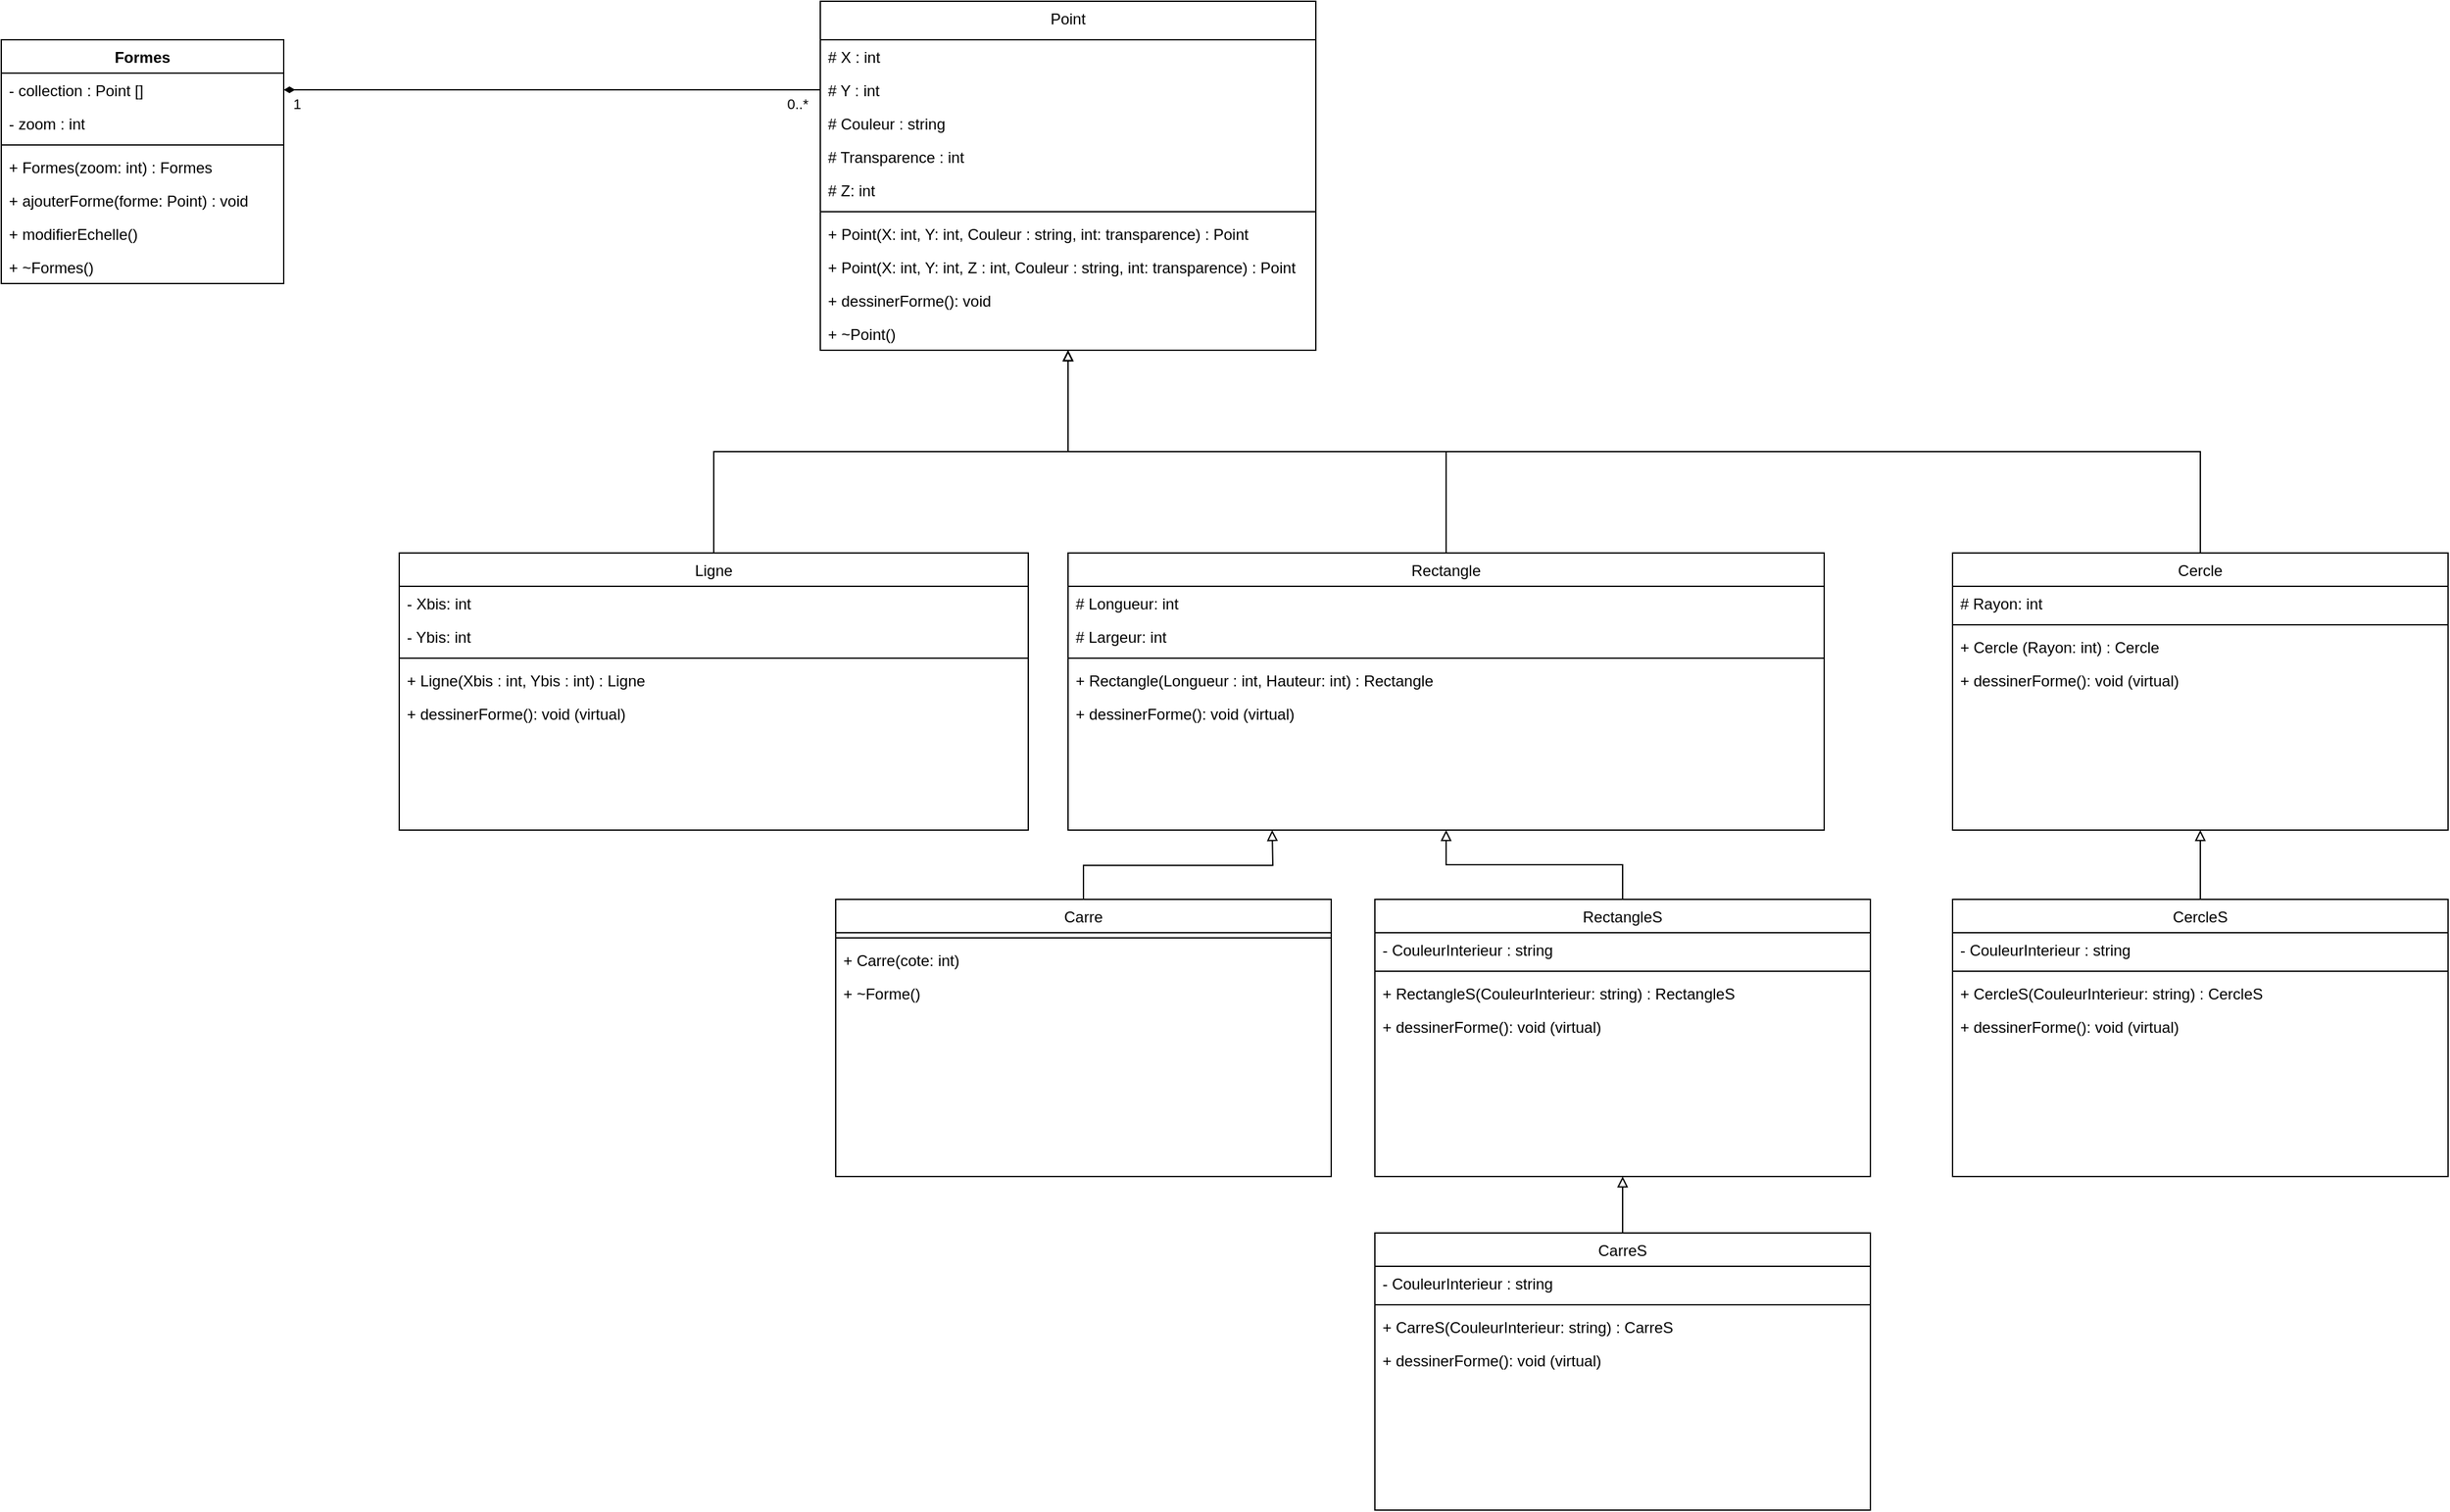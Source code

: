 <mxfile version="24.7.16">
  <diagram id="C5RBs43oDa-KdzZeNtuy" name="Page-1">
    <mxGraphModel dx="4300" dy="3968" grid="1" gridSize="10" guides="1" tooltips="1" connect="1" arrows="1" fold="1" page="1" pageScale="1" pageWidth="827" pageHeight="1169" math="0" shadow="0">
      <root>
        <mxCell id="WIyWlLk6GJQsqaUBKTNV-0" />
        <mxCell id="WIyWlLk6GJQsqaUBKTNV-1" parent="WIyWlLk6GJQsqaUBKTNV-0" />
        <mxCell id="zkfFHV4jXpPFQw0GAbJ--17" value="Point" style="swimlane;fontStyle=0;align=center;verticalAlign=top;childLayout=stackLayout;horizontal=1;startSize=30;horizontalStack=0;resizeParent=1;resizeLast=0;collapsible=1;marginBottom=0;rounded=0;shadow=0;strokeWidth=1;" parent="WIyWlLk6GJQsqaUBKTNV-1" vertex="1">
          <mxGeometry x="28" y="-1310" width="386" height="272" as="geometry">
            <mxRectangle x="550" y="140" width="160" height="26" as="alternateBounds" />
          </mxGeometry>
        </mxCell>
        <mxCell id="zkfFHV4jXpPFQw0GAbJ--18" value="# X : int" style="text;align=left;verticalAlign=top;spacingLeft=4;spacingRight=4;overflow=hidden;rotatable=0;points=[[0,0.5],[1,0.5]];portConstraint=eastwest;" parent="zkfFHV4jXpPFQw0GAbJ--17" vertex="1">
          <mxGeometry y="30" width="386" height="26" as="geometry" />
        </mxCell>
        <mxCell id="zkfFHV4jXpPFQw0GAbJ--19" value="# Y : int" style="text;align=left;verticalAlign=top;spacingLeft=4;spacingRight=4;overflow=hidden;rotatable=0;points=[[0,0.5],[1,0.5]];portConstraint=eastwest;rounded=0;shadow=0;html=0;" parent="zkfFHV4jXpPFQw0GAbJ--17" vertex="1">
          <mxGeometry y="56" width="386" height="26" as="geometry" />
        </mxCell>
        <mxCell id="zkfFHV4jXpPFQw0GAbJ--20" value="# Couleur : string" style="text;align=left;verticalAlign=top;spacingLeft=4;spacingRight=4;overflow=hidden;rotatable=0;points=[[0,0.5],[1,0.5]];portConstraint=eastwest;rounded=0;shadow=0;html=0;" parent="zkfFHV4jXpPFQw0GAbJ--17" vertex="1">
          <mxGeometry y="82" width="386" height="26" as="geometry" />
        </mxCell>
        <mxCell id="zkfFHV4jXpPFQw0GAbJ--21" value="# Transparence : int" style="text;align=left;verticalAlign=top;spacingLeft=4;spacingRight=4;overflow=hidden;rotatable=0;points=[[0,0.5],[1,0.5]];portConstraint=eastwest;rounded=0;shadow=0;html=0;" parent="zkfFHV4jXpPFQw0GAbJ--17" vertex="1">
          <mxGeometry y="108" width="386" height="26" as="geometry" />
        </mxCell>
        <mxCell id="fzu_0rbHsVR7w9InkTTL-70" value="# Z: int" style="text;align=left;verticalAlign=top;spacingLeft=4;spacingRight=4;overflow=hidden;rotatable=0;points=[[0,0.5],[1,0.5]];portConstraint=eastwest;rounded=0;shadow=0;html=0;" parent="zkfFHV4jXpPFQw0GAbJ--17" vertex="1">
          <mxGeometry y="134" width="386" height="26" as="geometry" />
        </mxCell>
        <mxCell id="zkfFHV4jXpPFQw0GAbJ--23" value="" style="line;html=1;strokeWidth=1;align=left;verticalAlign=middle;spacingTop=-1;spacingLeft=3;spacingRight=3;rotatable=0;labelPosition=right;points=[];portConstraint=eastwest;" parent="zkfFHV4jXpPFQw0GAbJ--17" vertex="1">
          <mxGeometry y="160" width="386" height="8" as="geometry" />
        </mxCell>
        <mxCell id="zkfFHV4jXpPFQw0GAbJ--24" value="+ Point(X: int, Y: int, Couleur : string, int: transparence) : Point" style="text;align=left;verticalAlign=top;spacingLeft=4;spacingRight=4;overflow=hidden;rotatable=0;points=[[0,0.5],[1,0.5]];portConstraint=eastwest;" parent="zkfFHV4jXpPFQw0GAbJ--17" vertex="1">
          <mxGeometry y="168" width="386" height="26" as="geometry" />
        </mxCell>
        <mxCell id="fzu_0rbHsVR7w9InkTTL-71" value="+ Point(X: int, Y: int, Z : int, Couleur : string, int: transparence) : Point" style="text;align=left;verticalAlign=top;spacingLeft=4;spacingRight=4;overflow=hidden;rotatable=0;points=[[0,0.5],[1,0.5]];portConstraint=eastwest;" parent="zkfFHV4jXpPFQw0GAbJ--17" vertex="1">
          <mxGeometry y="194" width="386" height="26" as="geometry" />
        </mxCell>
        <mxCell id="1MLzDRWKxAswZFtCU_EX-2" value="+ dessinerForme(): void" style="text;align=left;verticalAlign=top;spacingLeft=4;spacingRight=4;overflow=hidden;rotatable=0;points=[[0,0.5],[1,0.5]];portConstraint=eastwest;" parent="zkfFHV4jXpPFQw0GAbJ--17" vertex="1">
          <mxGeometry y="220" width="386" height="26" as="geometry" />
        </mxCell>
        <mxCell id="zkfFHV4jXpPFQw0GAbJ--25" value="+ ~Point()" style="text;align=left;verticalAlign=top;spacingLeft=4;spacingRight=4;overflow=hidden;rotatable=0;points=[[0,0.5],[1,0.5]];portConstraint=eastwest;" parent="zkfFHV4jXpPFQw0GAbJ--17" vertex="1">
          <mxGeometry y="246" width="386" height="26" as="geometry" />
        </mxCell>
        <mxCell id="fzu_0rbHsVR7w9InkTTL-94" style="edgeStyle=orthogonalEdgeStyle;rounded=0;orthogonalLoop=1;jettySize=auto;html=1;exitX=0.5;exitY=0;exitDx=0;exitDy=0;entryX=0.5;entryY=1;entryDx=0;entryDy=0;endArrow=block;endFill=0;" parent="WIyWlLk6GJQsqaUBKTNV-1" source="fzu_0rbHsVR7w9InkTTL-8" target="zkfFHV4jXpPFQw0GAbJ--17" edge="1">
          <mxGeometry relative="1" as="geometry" />
        </mxCell>
        <mxCell id="fzu_0rbHsVR7w9InkTTL-8" value="Ligne" style="swimlane;fontStyle=0;align=center;verticalAlign=top;childLayout=stackLayout;horizontal=1;startSize=26;horizontalStack=0;resizeParent=1;resizeLast=0;collapsible=1;marginBottom=0;rounded=0;shadow=0;strokeWidth=1;" parent="WIyWlLk6GJQsqaUBKTNV-1" vertex="1">
          <mxGeometry x="-300" y="-880" width="490" height="216" as="geometry">
            <mxRectangle x="550" y="140" width="160" height="26" as="alternateBounds" />
          </mxGeometry>
        </mxCell>
        <mxCell id="fzu_0rbHsVR7w9InkTTL-75" value="- Xbis: int" style="text;align=left;verticalAlign=top;spacingLeft=4;spacingRight=4;overflow=hidden;rotatable=0;points=[[0,0.5],[1,0.5]];portConstraint=eastwest;rounded=0;shadow=0;html=0;" parent="fzu_0rbHsVR7w9InkTTL-8" vertex="1">
          <mxGeometry y="26" width="490" height="26" as="geometry" />
        </mxCell>
        <mxCell id="fzu_0rbHsVR7w9InkTTL-76" value="- Ybis: int" style="text;align=left;verticalAlign=top;spacingLeft=4;spacingRight=4;overflow=hidden;rotatable=0;points=[[0,0.5],[1,0.5]];portConstraint=eastwest;rounded=0;shadow=0;html=0;" parent="fzu_0rbHsVR7w9InkTTL-8" vertex="1">
          <mxGeometry y="52" width="490" height="26" as="geometry" />
        </mxCell>
        <mxCell id="fzu_0rbHsVR7w9InkTTL-13" value="" style="line;html=1;strokeWidth=1;align=left;verticalAlign=middle;spacingTop=-1;spacingLeft=3;spacingRight=3;rotatable=0;labelPosition=right;points=[];portConstraint=eastwest;" parent="fzu_0rbHsVR7w9InkTTL-8" vertex="1">
          <mxGeometry y="78" width="490" height="8" as="geometry" />
        </mxCell>
        <mxCell id="fzu_0rbHsVR7w9InkTTL-73" value="+ Ligne(Xbis : int, Ybis : int) : Ligne" style="text;align=left;verticalAlign=top;spacingLeft=4;spacingRight=4;overflow=hidden;rotatable=0;points=[[0,0.5],[1,0.5]];portConstraint=eastwest;" parent="fzu_0rbHsVR7w9InkTTL-8" vertex="1">
          <mxGeometry y="86" width="490" height="26" as="geometry" />
        </mxCell>
        <mxCell id="1MLzDRWKxAswZFtCU_EX-3" value="+ dessinerForme(): void (virtual)" style="text;align=left;verticalAlign=top;spacingLeft=4;spacingRight=4;overflow=hidden;rotatable=0;points=[[0,0.5],[1,0.5]];portConstraint=eastwest;" parent="fzu_0rbHsVR7w9InkTTL-8" vertex="1">
          <mxGeometry y="112" width="490" height="26" as="geometry" />
        </mxCell>
        <mxCell id="fzu_0rbHsVR7w9InkTTL-95" style="edgeStyle=orthogonalEdgeStyle;rounded=0;orthogonalLoop=1;jettySize=auto;html=1;exitX=0.5;exitY=0;exitDx=0;exitDy=0;entryX=0.5;entryY=1;entryDx=0;entryDy=0;endArrow=block;endFill=0;" parent="WIyWlLk6GJQsqaUBKTNV-1" source="fzu_0rbHsVR7w9InkTTL-16" target="zkfFHV4jXpPFQw0GAbJ--17" edge="1">
          <mxGeometry relative="1" as="geometry" />
        </mxCell>
        <mxCell id="fzu_0rbHsVR7w9InkTTL-16" value="Rectangle" style="swimlane;fontStyle=0;align=center;verticalAlign=top;childLayout=stackLayout;horizontal=1;startSize=26;horizontalStack=0;resizeParent=1;resizeLast=0;collapsible=1;marginBottom=0;rounded=0;shadow=0;strokeWidth=1;" parent="WIyWlLk6GJQsqaUBKTNV-1" vertex="1">
          <mxGeometry x="221" y="-880" width="589" height="216" as="geometry">
            <mxRectangle x="550" y="140" width="160" height="26" as="alternateBounds" />
          </mxGeometry>
        </mxCell>
        <mxCell id="fzu_0rbHsVR7w9InkTTL-77" value="# Longueur: int" style="text;align=left;verticalAlign=top;spacingLeft=4;spacingRight=4;overflow=hidden;rotatable=0;points=[[0,0.5],[1,0.5]];portConstraint=eastwest;rounded=0;shadow=0;html=0;" parent="fzu_0rbHsVR7w9InkTTL-16" vertex="1">
          <mxGeometry y="26" width="589" height="26" as="geometry" />
        </mxCell>
        <mxCell id="fzu_0rbHsVR7w9InkTTL-78" value="# Largeur: int" style="text;align=left;verticalAlign=top;spacingLeft=4;spacingRight=4;overflow=hidden;rotatable=0;points=[[0,0.5],[1,0.5]];portConstraint=eastwest;rounded=0;shadow=0;html=0;" parent="fzu_0rbHsVR7w9InkTTL-16" vertex="1">
          <mxGeometry y="52" width="589" height="26" as="geometry" />
        </mxCell>
        <mxCell id="fzu_0rbHsVR7w9InkTTL-21" value="" style="line;html=1;strokeWidth=1;align=left;verticalAlign=middle;spacingTop=-1;spacingLeft=3;spacingRight=3;rotatable=0;labelPosition=right;points=[];portConstraint=eastwest;" parent="fzu_0rbHsVR7w9InkTTL-16" vertex="1">
          <mxGeometry y="78" width="589" height="8" as="geometry" />
        </mxCell>
        <mxCell id="fzu_0rbHsVR7w9InkTTL-74" value="+ Rectangle(Longueur : int, Hauteur: int) : Rectangle" style="text;align=left;verticalAlign=top;spacingLeft=4;spacingRight=4;overflow=hidden;rotatable=0;points=[[0,0.5],[1,0.5]];portConstraint=eastwest;" parent="fzu_0rbHsVR7w9InkTTL-16" vertex="1">
          <mxGeometry y="86" width="589" height="26" as="geometry" />
        </mxCell>
        <mxCell id="1MLzDRWKxAswZFtCU_EX-4" value="+ dessinerForme(): void (virtual)" style="text;align=left;verticalAlign=top;spacingLeft=4;spacingRight=4;overflow=hidden;rotatable=0;points=[[0,0.5],[1,0.5]];portConstraint=eastwest;" parent="fzu_0rbHsVR7w9InkTTL-16" vertex="1">
          <mxGeometry y="112" width="589" height="26" as="geometry" />
        </mxCell>
        <mxCell id="fzu_0rbHsVR7w9InkTTL-68" style="edgeStyle=orthogonalEdgeStyle;rounded=0;orthogonalLoop=1;jettySize=auto;html=1;exitX=0.5;exitY=0;exitDx=0;exitDy=0;entryX=0.5;entryY=1;entryDx=0;entryDy=0;endArrow=block;endFill=0;" parent="WIyWlLk6GJQsqaUBKTNV-1" source="fzu_0rbHsVR7w9InkTTL-32" target="zkfFHV4jXpPFQw0GAbJ--17" edge="1">
          <mxGeometry relative="1" as="geometry" />
        </mxCell>
        <mxCell id="fzu_0rbHsVR7w9InkTTL-32" value="Cercle" style="swimlane;fontStyle=0;align=center;verticalAlign=top;childLayout=stackLayout;horizontal=1;startSize=26;horizontalStack=0;resizeParent=1;resizeLast=0;collapsible=1;marginBottom=0;rounded=0;shadow=0;strokeWidth=1;" parent="WIyWlLk6GJQsqaUBKTNV-1" vertex="1">
          <mxGeometry x="910" y="-880" width="386" height="216" as="geometry">
            <mxRectangle x="550" y="140" width="160" height="26" as="alternateBounds" />
          </mxGeometry>
        </mxCell>
        <mxCell id="fzu_0rbHsVR7w9InkTTL-79" value="# Rayon: int" style="text;align=left;verticalAlign=top;spacingLeft=4;spacingRight=4;overflow=hidden;rotatable=0;points=[[0,0.5],[1,0.5]];portConstraint=eastwest;rounded=0;shadow=0;html=0;" parent="fzu_0rbHsVR7w9InkTTL-32" vertex="1">
          <mxGeometry y="26" width="386" height="26" as="geometry" />
        </mxCell>
        <mxCell id="fzu_0rbHsVR7w9InkTTL-37" value="" style="line;html=1;strokeWidth=1;align=left;verticalAlign=middle;spacingTop=-1;spacingLeft=3;spacingRight=3;rotatable=0;labelPosition=right;points=[];portConstraint=eastwest;" parent="fzu_0rbHsVR7w9InkTTL-32" vertex="1">
          <mxGeometry y="52" width="386" height="8" as="geometry" />
        </mxCell>
        <mxCell id="fzu_0rbHsVR7w9InkTTL-38" value="+ Cercle (Rayon: int) : Cercle" style="text;align=left;verticalAlign=top;spacingLeft=4;spacingRight=4;overflow=hidden;rotatable=0;points=[[0,0.5],[1,0.5]];portConstraint=eastwest;" parent="fzu_0rbHsVR7w9InkTTL-32" vertex="1">
          <mxGeometry y="60" width="386" height="26" as="geometry" />
        </mxCell>
        <mxCell id="1MLzDRWKxAswZFtCU_EX-5" value="+ dessinerForme(): void (virtual)" style="text;align=left;verticalAlign=top;spacingLeft=4;spacingRight=4;overflow=hidden;rotatable=0;points=[[0,0.5],[1,0.5]];portConstraint=eastwest;" parent="fzu_0rbHsVR7w9InkTTL-32" vertex="1">
          <mxGeometry y="86" width="386" height="26" as="geometry" />
        </mxCell>
        <mxCell id="fzu_0rbHsVR7w9InkTTL-82" style="edgeStyle=orthogonalEdgeStyle;rounded=0;orthogonalLoop=1;jettySize=auto;html=1;exitX=0.5;exitY=0;exitDx=0;exitDy=0;entryX=0.5;entryY=1;entryDx=0;entryDy=0;endArrow=block;endFill=0;" parent="WIyWlLk6GJQsqaUBKTNV-1" source="fzu_0rbHsVR7w9InkTTL-40" target="fzu_0rbHsVR7w9InkTTL-32" edge="1">
          <mxGeometry relative="1" as="geometry" />
        </mxCell>
        <mxCell id="fzu_0rbHsVR7w9InkTTL-40" value="CercleS" style="swimlane;fontStyle=0;align=center;verticalAlign=top;childLayout=stackLayout;horizontal=1;startSize=26;horizontalStack=0;resizeParent=1;resizeLast=0;collapsible=1;marginBottom=0;rounded=0;shadow=0;strokeWidth=1;" parent="WIyWlLk6GJQsqaUBKTNV-1" vertex="1">
          <mxGeometry x="910" y="-610" width="386" height="216" as="geometry">
            <mxRectangle x="550" y="140" width="160" height="26" as="alternateBounds" />
          </mxGeometry>
        </mxCell>
        <mxCell id="fzu_0rbHsVR7w9InkTTL-41" value="- CouleurInterieur : string" style="text;align=left;verticalAlign=top;spacingLeft=4;spacingRight=4;overflow=hidden;rotatable=0;points=[[0,0.5],[1,0.5]];portConstraint=eastwest;" parent="fzu_0rbHsVR7w9InkTTL-40" vertex="1">
          <mxGeometry y="26" width="386" height="26" as="geometry" />
        </mxCell>
        <mxCell id="fzu_0rbHsVR7w9InkTTL-45" value="" style="line;html=1;strokeWidth=1;align=left;verticalAlign=middle;spacingTop=-1;spacingLeft=3;spacingRight=3;rotatable=0;labelPosition=right;points=[];portConstraint=eastwest;" parent="fzu_0rbHsVR7w9InkTTL-40" vertex="1">
          <mxGeometry y="52" width="386" height="8" as="geometry" />
        </mxCell>
        <mxCell id="fzu_0rbHsVR7w9InkTTL-46" value="+ CercleS(CouleurInterieur: string) : CercleS" style="text;align=left;verticalAlign=top;spacingLeft=4;spacingRight=4;overflow=hidden;rotatable=0;points=[[0,0.5],[1,0.5]];portConstraint=eastwest;" parent="fzu_0rbHsVR7w9InkTTL-40" vertex="1">
          <mxGeometry y="60" width="386" height="26" as="geometry" />
        </mxCell>
        <mxCell id="1MLzDRWKxAswZFtCU_EX-7" value="+ dessinerForme(): void (virtual)" style="text;align=left;verticalAlign=top;spacingLeft=4;spacingRight=4;overflow=hidden;rotatable=0;points=[[0,0.5],[1,0.5]];portConstraint=eastwest;" parent="fzu_0rbHsVR7w9InkTTL-40" vertex="1">
          <mxGeometry y="86" width="386" height="26" as="geometry" />
        </mxCell>
        <mxCell id="fzu_0rbHsVR7w9InkTTL-81" style="edgeStyle=orthogonalEdgeStyle;rounded=0;orthogonalLoop=1;jettySize=auto;html=1;exitX=0.5;exitY=0;exitDx=0;exitDy=0;entryX=0.5;entryY=1;entryDx=0;entryDy=0;endArrow=block;endFill=0;" parent="WIyWlLk6GJQsqaUBKTNV-1" source="fzu_0rbHsVR7w9InkTTL-48" target="fzu_0rbHsVR7w9InkTTL-16" edge="1">
          <mxGeometry relative="1" as="geometry" />
        </mxCell>
        <mxCell id="fzu_0rbHsVR7w9InkTTL-48" value="RectangleS" style="swimlane;fontStyle=0;align=center;verticalAlign=top;childLayout=stackLayout;horizontal=1;startSize=26;horizontalStack=0;resizeParent=1;resizeLast=0;collapsible=1;marginBottom=0;rounded=0;shadow=0;strokeWidth=1;" parent="WIyWlLk6GJQsqaUBKTNV-1" vertex="1">
          <mxGeometry x="460" y="-610" width="386" height="216" as="geometry">
            <mxRectangle x="550" y="140" width="160" height="26" as="alternateBounds" />
          </mxGeometry>
        </mxCell>
        <mxCell id="fzu_0rbHsVR7w9InkTTL-52" value="- CouleurInterieur : string" style="text;align=left;verticalAlign=top;spacingLeft=4;spacingRight=4;overflow=hidden;rotatable=0;points=[[0,0.5],[1,0.5]];portConstraint=eastwest;rounded=0;shadow=0;html=0;" parent="fzu_0rbHsVR7w9InkTTL-48" vertex="1">
          <mxGeometry y="26" width="386" height="26" as="geometry" />
        </mxCell>
        <mxCell id="fzu_0rbHsVR7w9InkTTL-53" value="" style="line;html=1;strokeWidth=1;align=left;verticalAlign=middle;spacingTop=-1;spacingLeft=3;spacingRight=3;rotatable=0;labelPosition=right;points=[];portConstraint=eastwest;" parent="fzu_0rbHsVR7w9InkTTL-48" vertex="1">
          <mxGeometry y="52" width="386" height="8" as="geometry" />
        </mxCell>
        <mxCell id="fzu_0rbHsVR7w9InkTTL-54" value="+ RectangleS(CouleurInterieur: string) : RectangleS" style="text;align=left;verticalAlign=top;spacingLeft=4;spacingRight=4;overflow=hidden;rotatable=0;points=[[0,0.5],[1,0.5]];portConstraint=eastwest;" parent="fzu_0rbHsVR7w9InkTTL-48" vertex="1">
          <mxGeometry y="60" width="386" height="26" as="geometry" />
        </mxCell>
        <mxCell id="1MLzDRWKxAswZFtCU_EX-6" value="+ dessinerForme(): void (virtual)" style="text;align=left;verticalAlign=top;spacingLeft=4;spacingRight=4;overflow=hidden;rotatable=0;points=[[0,0.5],[1,0.5]];portConstraint=eastwest;" parent="fzu_0rbHsVR7w9InkTTL-48" vertex="1">
          <mxGeometry y="86" width="386" height="26" as="geometry" />
        </mxCell>
        <mxCell id="fzu_0rbHsVR7w9InkTTL-85" value="Formes" style="swimlane;fontStyle=1;align=center;verticalAlign=top;childLayout=stackLayout;horizontal=1;startSize=26;horizontalStack=0;resizeParent=1;resizeParentMax=0;resizeLast=0;collapsible=1;marginBottom=0;whiteSpace=wrap;html=1;" parent="WIyWlLk6GJQsqaUBKTNV-1" vertex="1">
          <mxGeometry x="-610" y="-1280" width="220" height="190" as="geometry" />
        </mxCell>
        <mxCell id="fzu_0rbHsVR7w9InkTTL-86" value="- collection : Point []" style="text;strokeColor=none;fillColor=none;align=left;verticalAlign=top;spacingLeft=4;spacingRight=4;overflow=hidden;rotatable=0;points=[[0,0.5],[1,0.5]];portConstraint=eastwest;whiteSpace=wrap;html=1;" parent="fzu_0rbHsVR7w9InkTTL-85" vertex="1">
          <mxGeometry y="26" width="220" height="26" as="geometry" />
        </mxCell>
        <mxCell id="1MLzDRWKxAswZFtCU_EX-0" value="- zoom : int" style="text;strokeColor=none;fillColor=none;align=left;verticalAlign=top;spacingLeft=4;spacingRight=4;overflow=hidden;rotatable=0;points=[[0,0.5],[1,0.5]];portConstraint=eastwest;whiteSpace=wrap;html=1;" parent="fzu_0rbHsVR7w9InkTTL-85" vertex="1">
          <mxGeometry y="52" width="220" height="26" as="geometry" />
        </mxCell>
        <mxCell id="fzu_0rbHsVR7w9InkTTL-87" value="" style="line;strokeWidth=1;fillColor=none;align=left;verticalAlign=middle;spacingTop=-1;spacingLeft=3;spacingRight=3;rotatable=0;labelPosition=right;points=[];portConstraint=eastwest;strokeColor=inherit;" parent="fzu_0rbHsVR7w9InkTTL-85" vertex="1">
          <mxGeometry y="78" width="220" height="8" as="geometry" />
        </mxCell>
        <mxCell id="fzu_0rbHsVR7w9InkTTL-88" value="+ Formes(zoom: int) : Formes&lt;div&gt;&lt;br&gt;&lt;/div&gt;" style="text;strokeColor=none;fillColor=none;align=left;verticalAlign=top;spacingLeft=4;spacingRight=4;overflow=hidden;rotatable=0;points=[[0,0.5],[1,0.5]];portConstraint=eastwest;whiteSpace=wrap;html=1;" parent="fzu_0rbHsVR7w9InkTTL-85" vertex="1">
          <mxGeometry y="86" width="220" height="26" as="geometry" />
        </mxCell>
        <mxCell id="fzu_0rbHsVR7w9InkTTL-92" value="&lt;div&gt;+ ajouterForme(forme: Point) : void&lt;/div&gt;" style="text;strokeColor=none;fillColor=none;align=left;verticalAlign=top;spacingLeft=4;spacingRight=4;overflow=hidden;rotatable=0;points=[[0,0.5],[1,0.5]];portConstraint=eastwest;whiteSpace=wrap;html=1;" parent="fzu_0rbHsVR7w9InkTTL-85" vertex="1">
          <mxGeometry y="112" width="220" height="26" as="geometry" />
        </mxCell>
        <mxCell id="1MLzDRWKxAswZFtCU_EX-1" value="&lt;div&gt;+ modifierEchelle()&lt;/div&gt;" style="text;strokeColor=none;fillColor=none;align=left;verticalAlign=top;spacingLeft=4;spacingRight=4;overflow=hidden;rotatable=0;points=[[0,0.5],[1,0.5]];portConstraint=eastwest;whiteSpace=wrap;html=1;" parent="fzu_0rbHsVR7w9InkTTL-85" vertex="1">
          <mxGeometry y="138" width="220" height="26" as="geometry" />
        </mxCell>
        <mxCell id="fzu_0rbHsVR7w9InkTTL-93" value="&lt;div&gt;+ ~Formes()&lt;/div&gt;" style="text;strokeColor=none;fillColor=none;align=left;verticalAlign=top;spacingLeft=4;spacingRight=4;overflow=hidden;rotatable=0;points=[[0,0.5],[1,0.5]];portConstraint=eastwest;whiteSpace=wrap;html=1;" parent="fzu_0rbHsVR7w9InkTTL-85" vertex="1">
          <mxGeometry y="164" width="220" height="26" as="geometry" />
        </mxCell>
        <mxCell id="fzu_0rbHsVR7w9InkTTL-89" style="edgeStyle=orthogonalEdgeStyle;rounded=0;orthogonalLoop=1;jettySize=auto;html=1;exitX=0;exitY=0.5;exitDx=0;exitDy=0;entryX=1;entryY=0.5;entryDx=0;entryDy=0;endArrow=diamondThin;endFill=1;" parent="WIyWlLk6GJQsqaUBKTNV-1" source="zkfFHV4jXpPFQw0GAbJ--19" target="fzu_0rbHsVR7w9InkTTL-86" edge="1">
          <mxGeometry relative="1" as="geometry" />
        </mxCell>
        <mxCell id="fzu_0rbHsVR7w9InkTTL-90" value="1" style="edgeLabel;html=1;align=center;verticalAlign=middle;resizable=0;points=[];" parent="fzu_0rbHsVR7w9InkTTL-89" vertex="1" connectable="0">
          <mxGeometry x="0.858" relative="1" as="geometry">
            <mxPoint x="-20" y="11" as="offset" />
          </mxGeometry>
        </mxCell>
        <mxCell id="fzu_0rbHsVR7w9InkTTL-91" value="0..*" style="edgeLabel;html=1;align=center;verticalAlign=middle;resizable=0;points=[];" parent="fzu_0rbHsVR7w9InkTTL-89" vertex="1" connectable="0">
          <mxGeometry x="0.874" y="-4" relative="1" as="geometry">
            <mxPoint x="373" y="15" as="offset" />
          </mxGeometry>
        </mxCell>
        <mxCell id="1MLzDRWKxAswZFtCU_EX-9" style="edgeStyle=orthogonalEdgeStyle;rounded=0;orthogonalLoop=1;jettySize=auto;html=1;exitX=0.5;exitY=0;exitDx=0;exitDy=0;entryX=0.25;entryY=1;entryDx=0;entryDy=0;endArrow=block;endFill=0;" parent="WIyWlLk6GJQsqaUBKTNV-1" source="1MLzDRWKxAswZFtCU_EX-10" edge="1">
          <mxGeometry relative="1" as="geometry">
            <mxPoint x="380" y="-664" as="targetPoint" />
          </mxGeometry>
        </mxCell>
        <mxCell id="1MLzDRWKxAswZFtCU_EX-10" value="Carre" style="swimlane;fontStyle=0;align=center;verticalAlign=top;childLayout=stackLayout;horizontal=1;startSize=26;horizontalStack=0;resizeParent=1;resizeLast=0;collapsible=1;marginBottom=0;rounded=0;shadow=0;strokeWidth=1;" parent="WIyWlLk6GJQsqaUBKTNV-1" vertex="1">
          <mxGeometry x="40" y="-610" width="386" height="216" as="geometry">
            <mxRectangle x="550" y="140" width="160" height="26" as="alternateBounds" />
          </mxGeometry>
        </mxCell>
        <mxCell id="1MLzDRWKxAswZFtCU_EX-11" value="" style="line;html=1;strokeWidth=1;align=left;verticalAlign=middle;spacingTop=-1;spacingLeft=3;spacingRight=3;rotatable=0;labelPosition=right;points=[];portConstraint=eastwest;" parent="1MLzDRWKxAswZFtCU_EX-10" vertex="1">
          <mxGeometry y="26" width="386" height="8" as="geometry" />
        </mxCell>
        <mxCell id="1MLzDRWKxAswZFtCU_EX-12" value="+ Carre(cote: int)" style="text;align=left;verticalAlign=top;spacingLeft=4;spacingRight=4;overflow=hidden;rotatable=0;points=[[0,0.5],[1,0.5]];portConstraint=eastwest;" parent="1MLzDRWKxAswZFtCU_EX-10" vertex="1">
          <mxGeometry y="34" width="386" height="26" as="geometry" />
        </mxCell>
        <mxCell id="1MLzDRWKxAswZFtCU_EX-13" value="+ ~Forme()" style="text;align=left;verticalAlign=top;spacingLeft=4;spacingRight=4;overflow=hidden;rotatable=0;points=[[0,0.5],[1,0.5]];portConstraint=eastwest;" parent="1MLzDRWKxAswZFtCU_EX-10" vertex="1">
          <mxGeometry y="60" width="386" height="26" as="geometry" />
        </mxCell>
        <mxCell id="1MLzDRWKxAswZFtCU_EX-14" style="edgeStyle=orthogonalEdgeStyle;rounded=0;orthogonalLoop=1;jettySize=auto;html=1;exitX=0.5;exitY=0;exitDx=0;exitDy=0;entryX=0.5;entryY=1;entryDx=0;entryDy=0;endArrow=block;endFill=0;" parent="WIyWlLk6GJQsqaUBKTNV-1" source="1MLzDRWKxAswZFtCU_EX-15" edge="1">
          <mxGeometry relative="1" as="geometry">
            <mxPoint x="653.0" y="-394.0" as="targetPoint" />
          </mxGeometry>
        </mxCell>
        <mxCell id="1MLzDRWKxAswZFtCU_EX-15" value="CarreS" style="swimlane;fontStyle=0;align=center;verticalAlign=top;childLayout=stackLayout;horizontal=1;startSize=26;horizontalStack=0;resizeParent=1;resizeLast=0;collapsible=1;marginBottom=0;rounded=0;shadow=0;strokeWidth=1;" parent="WIyWlLk6GJQsqaUBKTNV-1" vertex="1">
          <mxGeometry x="460" y="-350" width="386" height="216" as="geometry">
            <mxRectangle x="550" y="140" width="160" height="26" as="alternateBounds" />
          </mxGeometry>
        </mxCell>
        <mxCell id="1MLzDRWKxAswZFtCU_EX-16" value="- CouleurInterieur : string" style="text;align=left;verticalAlign=top;spacingLeft=4;spacingRight=4;overflow=hidden;rotatable=0;points=[[0,0.5],[1,0.5]];portConstraint=eastwest;rounded=0;shadow=0;html=0;" parent="1MLzDRWKxAswZFtCU_EX-15" vertex="1">
          <mxGeometry y="26" width="386" height="26" as="geometry" />
        </mxCell>
        <mxCell id="1MLzDRWKxAswZFtCU_EX-17" value="" style="line;html=1;strokeWidth=1;align=left;verticalAlign=middle;spacingTop=-1;spacingLeft=3;spacingRight=3;rotatable=0;labelPosition=right;points=[];portConstraint=eastwest;" parent="1MLzDRWKxAswZFtCU_EX-15" vertex="1">
          <mxGeometry y="52" width="386" height="8" as="geometry" />
        </mxCell>
        <mxCell id="1MLzDRWKxAswZFtCU_EX-18" value="+ CarreS(CouleurInterieur: string) : CarreS" style="text;align=left;verticalAlign=top;spacingLeft=4;spacingRight=4;overflow=hidden;rotatable=0;points=[[0,0.5],[1,0.5]];portConstraint=eastwest;" parent="1MLzDRWKxAswZFtCU_EX-15" vertex="1">
          <mxGeometry y="60" width="386" height="26" as="geometry" />
        </mxCell>
        <mxCell id="1MLzDRWKxAswZFtCU_EX-19" value="+ dessinerForme(): void (virtual)" style="text;align=left;verticalAlign=top;spacingLeft=4;spacingRight=4;overflow=hidden;rotatable=0;points=[[0,0.5],[1,0.5]];portConstraint=eastwest;" parent="1MLzDRWKxAswZFtCU_EX-15" vertex="1">
          <mxGeometry y="86" width="386" height="26" as="geometry" />
        </mxCell>
      </root>
    </mxGraphModel>
  </diagram>
</mxfile>
